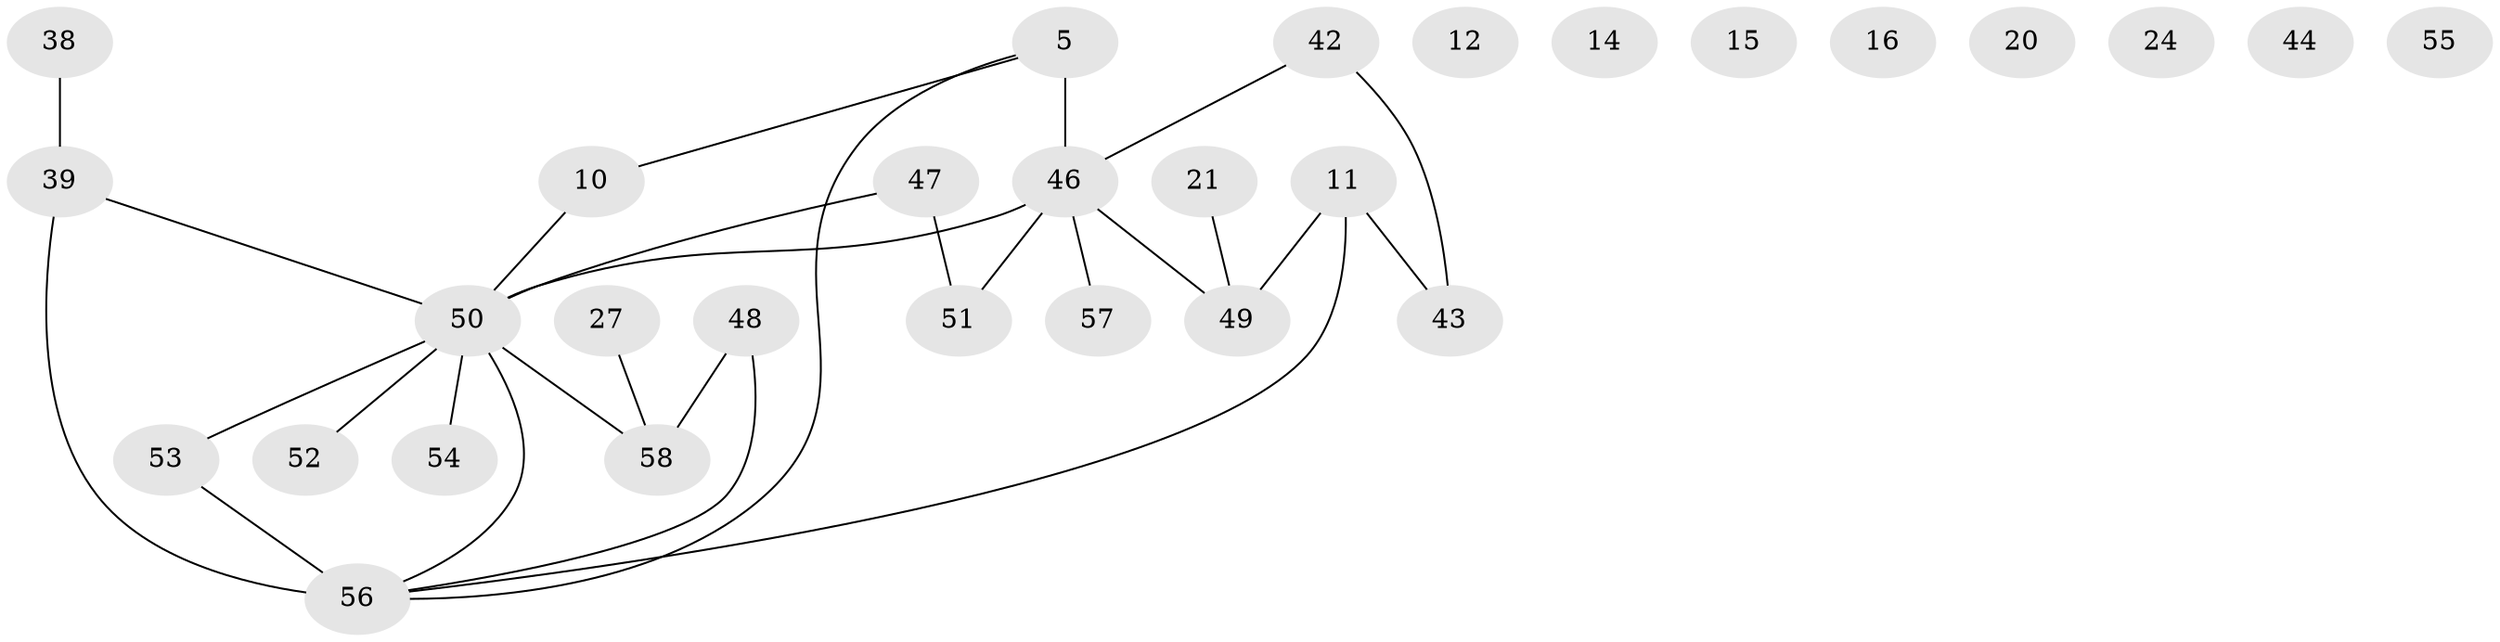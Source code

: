 // original degree distribution, {3: 0.22413793103448276, 4: 0.1896551724137931, 1: 0.15517241379310345, 6: 0.034482758620689655, 2: 0.25862068965517243, 0: 0.13793103448275862}
// Generated by graph-tools (version 1.1) at 2025/39/03/09/25 04:39:42]
// undirected, 29 vertices, 28 edges
graph export_dot {
graph [start="1"]
  node [color=gray90,style=filled];
  5 [super="+3"];
  10;
  11;
  12;
  14;
  15;
  16;
  20;
  21;
  24;
  27;
  38;
  39;
  42;
  43;
  44;
  46 [super="+40"];
  47;
  48;
  49 [super="+19"];
  50 [super="+34+30+37+9"];
  51;
  52 [super="+41"];
  53;
  54;
  55;
  56 [super="+29+25+45"];
  57;
  58 [super="+7"];
  5 -- 10;
  5 -- 56;
  5 -- 46 [weight=3];
  10 -- 50;
  11 -- 43;
  11 -- 49 [weight=2];
  11 -- 56;
  21 -- 49;
  27 -- 58 [weight=2];
  38 -- 39;
  39 -- 56 [weight=2];
  39 -- 50;
  42 -- 43;
  42 -- 46;
  46 -- 50 [weight=2];
  46 -- 49;
  46 -- 51;
  46 -- 57;
  47 -- 51;
  47 -- 50 [weight=2];
  48 -- 58;
  48 -- 56;
  50 -- 52;
  50 -- 54;
  50 -- 56;
  50 -- 58 [weight=3];
  50 -- 53;
  53 -- 56 [weight=2];
}
